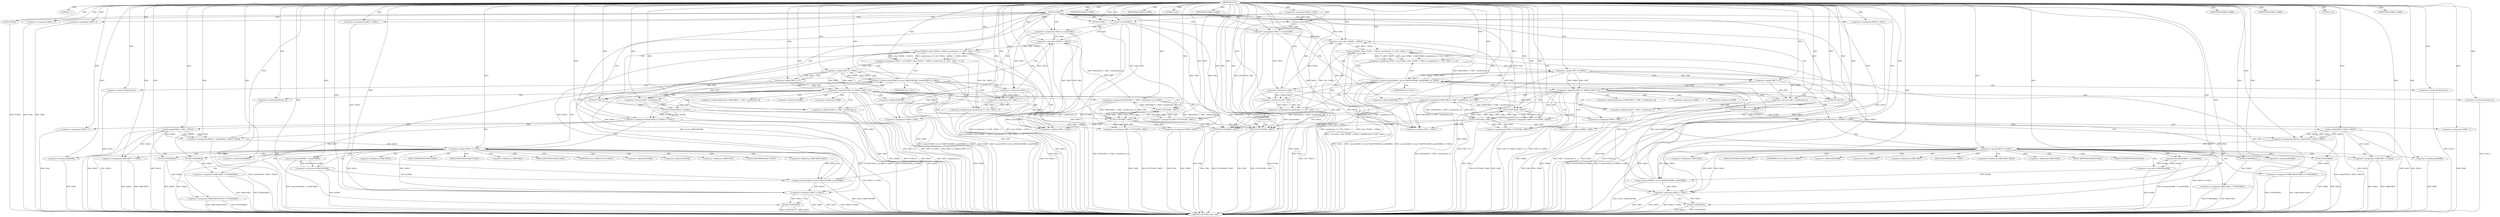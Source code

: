 digraph FUN1 {  
"1000100" [label = "(METHOD,FUN1)" ]
"1000439" [label = "(METHOD_RETURN,static void)" ]
"1000103" [label = "(LITERAL,\"\",)" ]
"1000104" [label = "(<operator>.assignment,VAR1 = VAR2)" ]
"1000108" [label = "(FUN2,FUN2())" ]
"1000113" [label = "(<operator>.assignment,VAR6 = 0)" ]
"1000120" [label = "(<operator>.assignment,VAR10 = VAR11)" ]
"1000124" [label = "(<operator>.assignment,VAR12 = wcslen(VAR1))" ]
"1000126" [label = "(wcslen,wcslen(VAR1))" ]
"1000131" [label = "(<operator>.notEquals,FUN3(FUN4(2,2), &VAR5) != VAR13)" ]
"1000132" [label = "(FUN3,FUN3(FUN4(2,2), &VAR5))" ]
"1000133" [label = "(FUN4,FUN4(2,2))" ]
"1000141" [label = "(<operator>.assignment,VAR6 = 1)" ]
"1000144" [label = "(<operator>.assignment,VAR10 = socket(VAR14, VAR15, VAR16))" ]
"1000146" [label = "(socket,socket(VAR14, VAR15, VAR16))" ]
"1000151" [label = "(<operator>.equals,VAR10 == VAR11)" ]
"1000156" [label = "(memset,memset(&VAR8, 0, sizeof(VAR8)))" ]
"1000160" [label = "(<operator>.sizeOf,sizeof(VAR8))" ]
"1000162" [label = "(<operator>.assignment,VAR8.VAR17 = VAR14)" ]
"1000167" [label = "(<operator>.assignment,VAR8.VAR18.VAR19 = FUN5(VAR20))" ]
"1000173" [label = "(FUN5,FUN5(VAR20))" ]
"1000175" [label = "(<operator>.assignment,VAR8.VAR21 = FUN6(VAR22))" ]
"1000179" [label = "(FUN6,FUN6(VAR22))" ]
"1000182" [label = "(<operator>.equals,connect(VAR10, (struct VAR23*)&VAR8, sizeof(VAR8)) == VAR24)" ]
"1000183" [label = "(connect,connect(VAR10, (struct VAR23*)&VAR8, sizeof(VAR8)))" ]
"1000185" [label = "(<operator>.cast,(struct VAR23*)&VAR8)" ]
"1000189" [label = "(<operator>.sizeOf,sizeof(VAR8))" ]
"1000194" [label = "(<operator>.assignment,VAR7 = recv(VAR10, (char *)(VAR1 + VAR12), sizeof(wchar_t) * (100 - VAR12 - 1), 0))" ]
"1000196" [label = "(recv,recv(VAR10, (char *)(VAR1 + VAR12), sizeof(wchar_t) * (100 - VAR12 - 1), 0))" ]
"1000198" [label = "(<operator>.cast,(char *)(VAR1 + VAR12))" ]
"1000200" [label = "(<operator>.addition,VAR1 + VAR12)" ]
"1000203" [label = "(<operator>.multiplication,sizeof(wchar_t) * (100 - VAR12 - 1))" ]
"1000204" [label = "(<operator>.sizeOf,sizeof(wchar_t))" ]
"1000206" [label = "(<operator>.subtraction,100 - VAR12 - 1)" ]
"1000208" [label = "(<operator>.subtraction,VAR12 - 1)" ]
"1000213" [label = "(<operator>.logicalOr,VAR7 == VAR24 || VAR7 == 0)" ]
"1000214" [label = "(<operator>.equals,VAR7 == VAR24)" ]
"1000217" [label = "(<operator>.equals,VAR7 == 0)" ]
"1000222" [label = "(<operator>.assignment,VAR1[VAR12 + VAR7 / sizeof(wchar_t)] = VAR3)" ]
"1000225" [label = "(<operator>.addition,VAR12 + VAR7 / sizeof(wchar_t))" ]
"1000227" [label = "(<operator>.division,VAR7 / sizeof(wchar_t))" ]
"1000229" [label = "(<operator>.sizeOf,sizeof(wchar_t))" ]
"1000232" [label = "(<operator>.assignment,VAR9 = FUN7(VAR1, VAR3''))" ]
"1000234" [label = "(FUN7,FUN7(VAR1, VAR3''))" ]
"1000238" [label = "(IDENTIFIER,VAR9,if (VAR9))" ]
"1000240" [label = "(<operator>.assignment,*VAR9 = VAR3)" ]
"1000244" [label = "(<operator>.assignment,VAR9 = FUN7(VAR1, VAR3''))" ]
"1000246" [label = "(FUN7,FUN7(VAR1, VAR3''))" ]
"1000250" [label = "(IDENTIFIER,VAR9,if (VAR9))" ]
"1000252" [label = "(<operator>.assignment,*VAR9 = VAR3)" ]
"1000256" [label = "(LITERAL,0,do)" ]
"1000258" [label = "(<operator>.notEquals,VAR10 != VAR11)" ]
"1000262" [label = "(FUN8,FUN8(VAR10))" ]
"1000265" [label = "(IDENTIFIER,VAR6,if (VAR6))" ]
"1000267" [label = "(FUN9,FUN9())" ]
"1000273" [label = "(<operator>.assignment,VAR6 = 0)" ]
"1000280" [label = "(<operator>.assignment,VAR10 = VAR11)" ]
"1000284" [label = "(<operator>.assignment,VAR12 = wcslen(VAR1))" ]
"1000286" [label = "(wcslen,wcslen(VAR1))" ]
"1000291" [label = "(<operator>.notEquals,FUN3(FUN4(2,2), &VAR5) != VAR13)" ]
"1000292" [label = "(FUN3,FUN3(FUN4(2,2), &VAR5))" ]
"1000293" [label = "(FUN4,FUN4(2,2))" ]
"1000301" [label = "(<operator>.assignment,VAR6 = 1)" ]
"1000304" [label = "(<operator>.assignment,VAR10 = socket(VAR14, VAR15, VAR16))" ]
"1000306" [label = "(socket,socket(VAR14, VAR15, VAR16))" ]
"1000311" [label = "(<operator>.equals,VAR10 == VAR11)" ]
"1000316" [label = "(memset,memset(&VAR8, 0, sizeof(VAR8)))" ]
"1000320" [label = "(<operator>.sizeOf,sizeof(VAR8))" ]
"1000322" [label = "(<operator>.assignment,VAR8.VAR17 = VAR14)" ]
"1000327" [label = "(<operator>.assignment,VAR8.VAR18.VAR19 = FUN5(VAR20))" ]
"1000333" [label = "(FUN5,FUN5(VAR20))" ]
"1000335" [label = "(<operator>.assignment,VAR8.VAR21 = FUN6(VAR22))" ]
"1000339" [label = "(FUN6,FUN6(VAR22))" ]
"1000342" [label = "(<operator>.equals,connect(VAR10, (struct VAR23*)&VAR8, sizeof(VAR8)) == VAR24)" ]
"1000343" [label = "(connect,connect(VAR10, (struct VAR23*)&VAR8, sizeof(VAR8)))" ]
"1000345" [label = "(<operator>.cast,(struct VAR23*)&VAR8)" ]
"1000349" [label = "(<operator>.sizeOf,sizeof(VAR8))" ]
"1000354" [label = "(<operator>.assignment,VAR7 = recv(VAR10, (char *)(VAR1 + VAR12), sizeof(wchar_t) * (100 - VAR12 - 1), 0))" ]
"1000356" [label = "(recv,recv(VAR10, (char *)(VAR1 + VAR12), sizeof(wchar_t) * (100 - VAR12 - 1), 0))" ]
"1000358" [label = "(<operator>.cast,(char *)(VAR1 + VAR12))" ]
"1000360" [label = "(<operator>.addition,VAR1 + VAR12)" ]
"1000363" [label = "(<operator>.multiplication,sizeof(wchar_t) * (100 - VAR12 - 1))" ]
"1000364" [label = "(<operator>.sizeOf,sizeof(wchar_t))" ]
"1000366" [label = "(<operator>.subtraction,100 - VAR12 - 1)" ]
"1000368" [label = "(<operator>.subtraction,VAR12 - 1)" ]
"1000373" [label = "(<operator>.logicalOr,VAR7 == VAR24 || VAR7 == 0)" ]
"1000374" [label = "(<operator>.equals,VAR7 == VAR24)" ]
"1000377" [label = "(<operator>.equals,VAR7 == 0)" ]
"1000382" [label = "(<operator>.assignment,VAR1[VAR12 + VAR7 / sizeof(wchar_t)] = VAR3)" ]
"1000385" [label = "(<operator>.addition,VAR12 + VAR7 / sizeof(wchar_t))" ]
"1000387" [label = "(<operator>.division,VAR7 / sizeof(wchar_t))" ]
"1000389" [label = "(<operator>.sizeOf,sizeof(wchar_t))" ]
"1000392" [label = "(<operator>.assignment,VAR9 = FUN7(VAR1, VAR3''))" ]
"1000394" [label = "(FUN7,FUN7(VAR1, VAR3''))" ]
"1000398" [label = "(IDENTIFIER,VAR9,if (VAR9))" ]
"1000400" [label = "(<operator>.assignment,*VAR9 = VAR3)" ]
"1000404" [label = "(<operator>.assignment,VAR9 = FUN7(VAR1, VAR3''))" ]
"1000406" [label = "(FUN7,FUN7(VAR1, VAR3''))" ]
"1000410" [label = "(IDENTIFIER,VAR9,if (VAR9))" ]
"1000412" [label = "(<operator>.assignment,*VAR9 = VAR3)" ]
"1000416" [label = "(LITERAL,0,do)" ]
"1000418" [label = "(<operator>.notEquals,VAR10 != VAR11)" ]
"1000422" [label = "(FUN8,FUN8(VAR10))" ]
"1000425" [label = "(IDENTIFIER,VAR6,if (VAR6))" ]
"1000427" [label = "(FUN9,FUN9())" ]
"1000429" [label = "(FUN2,FUN2())" ]
"1000431" [label = "(FUN10,FUN10(VAR1, VAR1))" ]
"1000436" [label = "(FUN10,FUN10(VAR1, VAR1))" ]
"1000136" [label = "(<operator>.addressOf,&VAR5)" ]
"1000157" [label = "(<operator>.addressOf,&VAR8)" ]
"1000163" [label = "(<operator>.fieldAccess,VAR8.VAR17)" ]
"1000165" [label = "(FIELD_IDENTIFIER,VAR17,VAR17)" ]
"1000168" [label = "(<operator>.fieldAccess,VAR8.VAR18.VAR19)" ]
"1000169" [label = "(<operator>.fieldAccess,VAR8.VAR18)" ]
"1000171" [label = "(FIELD_IDENTIFIER,VAR18,VAR18)" ]
"1000172" [label = "(FIELD_IDENTIFIER,VAR19,VAR19)" ]
"1000176" [label = "(<operator>.fieldAccess,VAR8.VAR21)" ]
"1000178" [label = "(FIELD_IDENTIFIER,VAR21,VAR21)" ]
"1000186" [label = "(UNKNOWN,struct VAR23*,struct VAR23*)" ]
"1000187" [label = "(<operator>.addressOf,&VAR8)" ]
"1000199" [label = "(UNKNOWN,char *,char *)" ]
"1000223" [label = "(<operator>.indirectIndexAccess,VAR1[VAR12 + VAR7 / sizeof(wchar_t)])" ]
"1000241" [label = "(<operator>.indirection,*VAR9)" ]
"1000253" [label = "(<operator>.indirection,*VAR9)" ]
"1000296" [label = "(<operator>.addressOf,&VAR5)" ]
"1000317" [label = "(<operator>.addressOf,&VAR8)" ]
"1000323" [label = "(<operator>.fieldAccess,VAR8.VAR17)" ]
"1000325" [label = "(FIELD_IDENTIFIER,VAR17,VAR17)" ]
"1000328" [label = "(<operator>.fieldAccess,VAR8.VAR18.VAR19)" ]
"1000329" [label = "(<operator>.fieldAccess,VAR8.VAR18)" ]
"1000331" [label = "(FIELD_IDENTIFIER,VAR18,VAR18)" ]
"1000332" [label = "(FIELD_IDENTIFIER,VAR19,VAR19)" ]
"1000336" [label = "(<operator>.fieldAccess,VAR8.VAR21)" ]
"1000338" [label = "(FIELD_IDENTIFIER,VAR21,VAR21)" ]
"1000346" [label = "(UNKNOWN,struct VAR23*,struct VAR23*)" ]
"1000347" [label = "(<operator>.addressOf,&VAR8)" ]
"1000359" [label = "(UNKNOWN,char *,char *)" ]
"1000383" [label = "(<operator>.indirectIndexAccess,VAR1[VAR12 + VAR7 / sizeof(wchar_t)])" ]
"1000401" [label = "(<operator>.indirection,*VAR9)" ]
"1000413" [label = "(<operator>.indirection,*VAR9)" ]
  "1000262" -> "1000439"  [ label = "DDG: FUN8(VAR10)"] 
  "1000182" -> "1000439"  [ label = "DDG: connect(VAR10, (struct VAR23*)&VAR8, sizeof(VAR8)) == VAR24"] 
  "1000258" -> "1000439"  [ label = "DDG: VAR10"] 
  "1000322" -> "1000439"  [ label = "DDG: VAR14"] 
  "1000246" -> "1000439"  [ label = "DDG: VAR3"] 
  "1000368" -> "1000439"  [ label = "DDG: VAR12"] 
  "1000364" -> "1000439"  [ label = "DDG: wchar_t"] 
  "1000354" -> "1000439"  [ label = "DDG: recv(VAR10, (char *)(VAR1 + VAR12), sizeof(wchar_t) * (100 - VAR12 - 1), 0)"] 
  "1000284" -> "1000439"  [ label = "DDG: wcslen(VAR1)"] 
  "1000124" -> "1000439"  [ label = "DDG: wcslen(VAR1)"] 
  "1000291" -> "1000439"  [ label = "DDG: FUN3(FUN4(2,2), &VAR5) != VAR13"] 
  "1000333" -> "1000439"  [ label = "DDG: VAR20"] 
  "1000167" -> "1000439"  [ label = "DDG: VAR8.VAR18.VAR19"] 
  "1000258" -> "1000439"  [ label = "DDG: VAR11"] 
  "1000306" -> "1000439"  [ label = "DDG: VAR16"] 
  "1000335" -> "1000439"  [ label = "DDG: FUN6(VAR22)"] 
  "1000291" -> "1000439"  [ label = "DDG: VAR13"] 
  "1000374" -> "1000439"  [ label = "DDG: VAR24"] 
  "1000185" -> "1000439"  [ label = "DDG: &VAR8"] 
  "1000141" -> "1000439"  [ label = "DDG: VAR6"] 
  "1000373" -> "1000439"  [ label = "DDG: VAR7 == 0"] 
  "1000327" -> "1000439"  [ label = "DDG: FUN5(VAR20)"] 
  "1000374" -> "1000439"  [ label = "DDG: VAR7"] 
  "1000225" -> "1000439"  [ label = "DDG: VAR7 / sizeof(wchar_t)"] 
  "1000335" -> "1000439"  [ label = "DDG: VAR8.VAR21"] 
  "1000124" -> "1000439"  [ label = "DDG: VAR12"] 
  "1000291" -> "1000439"  [ label = "DDG: FUN3(FUN4(2,2), &VAR5)"] 
  "1000436" -> "1000439"  [ label = "DDG: FUN10(VAR1, VAR1)"] 
  "1000382" -> "1000439"  [ label = "DDG: VAR1[VAR12 + VAR7 / sizeof(wchar_t)]"] 
  "1000222" -> "1000439"  [ label = "DDG: VAR1[VAR12 + VAR7 / sizeof(wchar_t)]"] 
  "1000284" -> "1000439"  [ label = "DDG: VAR12"] 
  "1000208" -> "1000439"  [ label = "DDG: VAR12"] 
  "1000404" -> "1000439"  [ label = "DDG: VAR9"] 
  "1000436" -> "1000439"  [ label = "DDG: VAR1"] 
  "1000427" -> "1000439"  [ label = "DDG: FUN9()"] 
  "1000342" -> "1000439"  [ label = "DDG: VAR24"] 
  "1000183" -> "1000439"  [ label = "DDG: (struct VAR23*)&VAR8"] 
  "1000151" -> "1000439"  [ label = "DDG: VAR10 == VAR11"] 
  "1000189" -> "1000439"  [ label = "DDG: VAR8"] 
  "1000252" -> "1000439"  [ label = "DDG: *VAR9"] 
  "1000342" -> "1000439"  [ label = "DDG: connect(VAR10, (struct VAR23*)&VAR8, sizeof(VAR8))"] 
  "1000292" -> "1000439"  [ label = "DDG: FUN4(2,2)"] 
  "1000198" -> "1000439"  [ label = "DDG: VAR1 + VAR12"] 
  "1000214" -> "1000439"  [ label = "DDG: VAR24"] 
  "1000292" -> "1000439"  [ label = "DDG: &VAR5"] 
  "1000175" -> "1000439"  [ label = "DDG: FUN6(VAR22)"] 
  "1000252" -> "1000439"  [ label = "DDG: VAR3"] 
  "1000316" -> "1000439"  [ label = "DDG: memset(&VAR8, 0, sizeof(VAR8))"] 
  "1000225" -> "1000439"  [ label = "DDG: VAR12"] 
  "1000400" -> "1000439"  [ label = "DDG: *VAR9"] 
  "1000213" -> "1000439"  [ label = "DDG: VAR7 == 0"] 
  "1000311" -> "1000439"  [ label = "DDG: VAR10 == VAR11"] 
  "1000113" -> "1000439"  [ label = "DDG: VAR6"] 
  "1000227" -> "1000439"  [ label = "DDG: VAR7"] 
  "1000213" -> "1000439"  [ label = "DDG: VAR7 == VAR24"] 
  "1000203" -> "1000439"  [ label = "DDG: 100 - VAR12 - 1"] 
  "1000306" -> "1000439"  [ label = "DDG: VAR14"] 
  "1000131" -> "1000439"  [ label = "DDG: FUN3(FUN4(2,2), &VAR5)"] 
  "1000162" -> "1000439"  [ label = "DDG: VAR14"] 
  "1000406" -> "1000439"  [ label = "DDG: VAR3"] 
  "1000366" -> "1000439"  [ label = "DDG: VAR12 - 1"] 
  "1000418" -> "1000439"  [ label = "DDG: VAR11"] 
  "1000267" -> "1000439"  [ label = "DDG: FUN9()"] 
  "1000387" -> "1000439"  [ label = "DDG: VAR7"] 
  "1000327" -> "1000439"  [ label = "DDG: VAR8.VAR18.VAR19"] 
  "1000422" -> "1000439"  [ label = "DDG: VAR10"] 
  "1000182" -> "1000439"  [ label = "DDG: VAR24"] 
  "1000273" -> "1000439"  [ label = "DDG: VAR6"] 
  "1000345" -> "1000439"  [ label = "DDG: &VAR8"] 
  "1000262" -> "1000439"  [ label = "DDG: VAR10"] 
  "1000422" -> "1000439"  [ label = "DDG: FUN8(VAR10)"] 
  "1000179" -> "1000439"  [ label = "DDG: VAR22"] 
  "1000217" -> "1000439"  [ label = "DDG: VAR7"] 
  "1000196" -> "1000439"  [ label = "DDG: sizeof(wchar_t) * (100 - VAR12 - 1)"] 
  "1000206" -> "1000439"  [ label = "DDG: VAR12 - 1"] 
  "1000373" -> "1000439"  [ label = "DDG: VAR7 == VAR24 || VAR7 == 0"] 
  "1000146" -> "1000439"  [ label = "DDG: VAR16"] 
  "1000146" -> "1000439"  [ label = "DDG: VAR15"] 
  "1000175" -> "1000439"  [ label = "DDG: VAR8.VAR21"] 
  "1000258" -> "1000439"  [ label = "DDG: VAR10 != VAR11"] 
  "1000304" -> "1000439"  [ label = "DDG: socket(VAR14, VAR15, VAR16)"] 
  "1000356" -> "1000439"  [ label = "DDG: (char *)(VAR1 + VAR12)"] 
  "1000431" -> "1000439"  [ label = "DDG: VAR1"] 
  "1000385" -> "1000439"  [ label = "DDG: VAR7 / sizeof(wchar_t)"] 
  "1000412" -> "1000439"  [ label = "DDG: *VAR9"] 
  "1000431" -> "1000439"  [ label = "DDG: FUN10(VAR1, VAR1)"] 
  "1000301" -> "1000439"  [ label = "DDG: VAR6"] 
  "1000342" -> "1000439"  [ label = "DDG: connect(VAR10, (struct VAR23*)&VAR8, sizeof(VAR8)) == VAR24"] 
  "1000363" -> "1000439"  [ label = "DDG: 100 - VAR12 - 1"] 
  "1000418" -> "1000439"  [ label = "DDG: VAR10 != VAR11"] 
  "1000132" -> "1000439"  [ label = "DDG: FUN4(2,2)"] 
  "1000349" -> "1000439"  [ label = "DDG: VAR8"] 
  "1000358" -> "1000439"  [ label = "DDG: VAR1 + VAR12"] 
  "1000377" -> "1000439"  [ label = "DDG: VAR7"] 
  "1000412" -> "1000439"  [ label = "DDG: VAR3"] 
  "1000389" -> "1000439"  [ label = "DDG: wchar_t"] 
  "1000339" -> "1000439"  [ label = "DDG: VAR22"] 
  "1000213" -> "1000439"  [ label = "DDG: VAR7 == VAR24 || VAR7 == 0"] 
  "1000167" -> "1000439"  [ label = "DDG: FUN5(VAR20)"] 
  "1000229" -> "1000439"  [ label = "DDG: wchar_t"] 
  "1000132" -> "1000439"  [ label = "DDG: &VAR5"] 
  "1000404" -> "1000439"  [ label = "DDG: FUN7(VAR1, VAR3'')"] 
  "1000214" -> "1000439"  [ label = "DDG: VAR7"] 
  "1000322" -> "1000439"  [ label = "DDG: VAR8.VAR17"] 
  "1000156" -> "1000439"  [ label = "DDG: memset(&VAR8, 0, sizeof(VAR8))"] 
  "1000385" -> "1000439"  [ label = "DDG: VAR12"] 
  "1000131" -> "1000439"  [ label = "DDG: VAR13"] 
  "1000204" -> "1000439"  [ label = "DDG: wchar_t"] 
  "1000418" -> "1000439"  [ label = "DDG: VAR10"] 
  "1000244" -> "1000439"  [ label = "DDG: VAR9"] 
  "1000373" -> "1000439"  [ label = "DDG: VAR7 == VAR24"] 
  "1000162" -> "1000439"  [ label = "DDG: VAR8.VAR17"] 
  "1000306" -> "1000439"  [ label = "DDG: VAR15"] 
  "1000343" -> "1000439"  [ label = "DDG: (struct VAR23*)&VAR8"] 
  "1000194" -> "1000439"  [ label = "DDG: recv(VAR10, (char *)(VAR1 + VAR12), sizeof(wchar_t) * (100 - VAR12 - 1), 0)"] 
  "1000244" -> "1000439"  [ label = "DDG: FUN7(VAR1, VAR3'')"] 
  "1000144" -> "1000439"  [ label = "DDG: socket(VAR14, VAR15, VAR16)"] 
  "1000240" -> "1000439"  [ label = "DDG: *VAR9"] 
  "1000146" -> "1000439"  [ label = "DDG: VAR14"] 
  "1000429" -> "1000439"  [ label = "DDG: FUN2()"] 
  "1000182" -> "1000439"  [ label = "DDG: connect(VAR10, (struct VAR23*)&VAR8, sizeof(VAR8))"] 
  "1000173" -> "1000439"  [ label = "DDG: VAR20"] 
  "1000104" -> "1000439"  [ label = "DDG: VAR2"] 
  "1000356" -> "1000439"  [ label = "DDG: sizeof(wchar_t) * (100 - VAR12 - 1)"] 
  "1000131" -> "1000439"  [ label = "DDG: FUN3(FUN4(2,2), &VAR5) != VAR13"] 
  "1000196" -> "1000439"  [ label = "DDG: (char *)(VAR1 + VAR12)"] 
  "1000100" -> "1000103"  [ label = "DDG: "] 
  "1000100" -> "1000104"  [ label = "DDG: "] 
  "1000100" -> "1000108"  [ label = "DDG: "] 
  "1000100" -> "1000113"  [ label = "DDG: "] 
  "1000100" -> "1000120"  [ label = "DDG: "] 
  "1000126" -> "1000124"  [ label = "DDG: VAR1"] 
  "1000100" -> "1000124"  [ label = "DDG: "] 
  "1000104" -> "1000126"  [ label = "DDG: VAR1"] 
  "1000100" -> "1000126"  [ label = "DDG: "] 
  "1000132" -> "1000131"  [ label = "DDG: FUN4(2,2)"] 
  "1000132" -> "1000131"  [ label = "DDG: &VAR5"] 
  "1000133" -> "1000132"  [ label = "DDG: 2"] 
  "1000100" -> "1000133"  [ label = "DDG: "] 
  "1000100" -> "1000131"  [ label = "DDG: "] 
  "1000100" -> "1000141"  [ label = "DDG: "] 
  "1000146" -> "1000144"  [ label = "DDG: VAR14"] 
  "1000146" -> "1000144"  [ label = "DDG: VAR15"] 
  "1000146" -> "1000144"  [ label = "DDG: VAR16"] 
  "1000100" -> "1000144"  [ label = "DDG: "] 
  "1000100" -> "1000146"  [ label = "DDG: "] 
  "1000144" -> "1000151"  [ label = "DDG: VAR10"] 
  "1000100" -> "1000151"  [ label = "DDG: "] 
  "1000185" -> "1000156"  [ label = "DDG: &VAR8"] 
  "1000100" -> "1000156"  [ label = "DDG: "] 
  "1000100" -> "1000160"  [ label = "DDG: "] 
  "1000146" -> "1000162"  [ label = "DDG: VAR14"] 
  "1000100" -> "1000162"  [ label = "DDG: "] 
  "1000173" -> "1000167"  [ label = "DDG: VAR20"] 
  "1000100" -> "1000173"  [ label = "DDG: "] 
  "1000179" -> "1000175"  [ label = "DDG: VAR22"] 
  "1000100" -> "1000179"  [ label = "DDG: "] 
  "1000183" -> "1000182"  [ label = "DDG: VAR10"] 
  "1000183" -> "1000182"  [ label = "DDG: (struct VAR23*)&VAR8"] 
  "1000151" -> "1000183"  [ label = "DDG: VAR10"] 
  "1000100" -> "1000183"  [ label = "DDG: "] 
  "1000185" -> "1000183"  [ label = "DDG: &VAR8"] 
  "1000156" -> "1000185"  [ label = "DDG: &VAR8"] 
  "1000100" -> "1000189"  [ label = "DDG: "] 
  "1000214" -> "1000182"  [ label = "DDG: VAR24"] 
  "1000100" -> "1000182"  [ label = "DDG: "] 
  "1000196" -> "1000194"  [ label = "DDG: VAR10"] 
  "1000196" -> "1000194"  [ label = "DDG: (char *)(VAR1 + VAR12)"] 
  "1000196" -> "1000194"  [ label = "DDG: sizeof(wchar_t) * (100 - VAR12 - 1)"] 
  "1000196" -> "1000194"  [ label = "DDG: 0"] 
  "1000100" -> "1000194"  [ label = "DDG: "] 
  "1000183" -> "1000196"  [ label = "DDG: VAR10"] 
  "1000100" -> "1000196"  [ label = "DDG: "] 
  "1000198" -> "1000196"  [ label = "DDG: VAR1 + VAR12"] 
  "1000222" -> "1000198"  [ label = "DDG: VAR1[VAR12 + VAR7 / sizeof(wchar_t)]"] 
  "1000126" -> "1000198"  [ label = "DDG: VAR1"] 
  "1000246" -> "1000198"  [ label = "DDG: VAR1"] 
  "1000100" -> "1000198"  [ label = "DDG: "] 
  "1000124" -> "1000198"  [ label = "DDG: VAR12"] 
  "1000208" -> "1000198"  [ label = "DDG: VAR12"] 
  "1000222" -> "1000200"  [ label = "DDG: VAR1[VAR12 + VAR7 / sizeof(wchar_t)]"] 
  "1000126" -> "1000200"  [ label = "DDG: VAR1"] 
  "1000246" -> "1000200"  [ label = "DDG: VAR1"] 
  "1000100" -> "1000200"  [ label = "DDG: "] 
  "1000124" -> "1000200"  [ label = "DDG: VAR12"] 
  "1000208" -> "1000200"  [ label = "DDG: VAR12"] 
  "1000203" -> "1000196"  [ label = "DDG: 100 - VAR12 - 1"] 
  "1000100" -> "1000203"  [ label = "DDG: "] 
  "1000100" -> "1000204"  [ label = "DDG: "] 
  "1000206" -> "1000203"  [ label = "DDG: 100"] 
  "1000206" -> "1000203"  [ label = "DDG: VAR12 - 1"] 
  "1000100" -> "1000206"  [ label = "DDG: "] 
  "1000208" -> "1000206"  [ label = "DDG: VAR12"] 
  "1000208" -> "1000206"  [ label = "DDG: 1"] 
  "1000100" -> "1000208"  [ label = "DDG: "] 
  "1000124" -> "1000208"  [ label = "DDG: VAR12"] 
  "1000214" -> "1000213"  [ label = "DDG: VAR7"] 
  "1000214" -> "1000213"  [ label = "DDG: VAR24"] 
  "1000194" -> "1000214"  [ label = "DDG: VAR7"] 
  "1000100" -> "1000214"  [ label = "DDG: "] 
  "1000182" -> "1000214"  [ label = "DDG: VAR24"] 
  "1000217" -> "1000213"  [ label = "DDG: VAR7"] 
  "1000217" -> "1000213"  [ label = "DDG: 0"] 
  "1000214" -> "1000217"  [ label = "DDG: VAR7"] 
  "1000100" -> "1000217"  [ label = "DDG: "] 
  "1000246" -> "1000222"  [ label = "DDG: VAR3"] 
  "1000100" -> "1000222"  [ label = "DDG: "] 
  "1000208" -> "1000225"  [ label = "DDG: VAR12"] 
  "1000100" -> "1000225"  [ label = "DDG: "] 
  "1000227" -> "1000225"  [ label = "DDG: VAR7"] 
  "1000217" -> "1000227"  [ label = "DDG: VAR7"] 
  "1000214" -> "1000227"  [ label = "DDG: VAR7"] 
  "1000100" -> "1000227"  [ label = "DDG: "] 
  "1000100" -> "1000229"  [ label = "DDG: "] 
  "1000234" -> "1000232"  [ label = "DDG: VAR1"] 
  "1000234" -> "1000232"  [ label = "DDG: VAR3"] 
  "1000100" -> "1000232"  [ label = "DDG: "] 
  "1000222" -> "1000234"  [ label = "DDG: VAR1[VAR12 + VAR7 / sizeof(wchar_t)]"] 
  "1000100" -> "1000234"  [ label = "DDG: "] 
  "1000126" -> "1000234"  [ label = "DDG: VAR1"] 
  "1000246" -> "1000234"  [ label = "DDG: VAR1"] 
  "1000246" -> "1000234"  [ label = "DDG: VAR3"] 
  "1000100" -> "1000238"  [ label = "DDG: "] 
  "1000234" -> "1000240"  [ label = "DDG: VAR3"] 
  "1000100" -> "1000240"  [ label = "DDG: "] 
  "1000246" -> "1000244"  [ label = "DDG: VAR1"] 
  "1000246" -> "1000244"  [ label = "DDG: VAR3"] 
  "1000100" -> "1000244"  [ label = "DDG: "] 
  "1000222" -> "1000246"  [ label = "DDG: VAR1[VAR12 + VAR7 / sizeof(wchar_t)]"] 
  "1000234" -> "1000246"  [ label = "DDG: VAR1"] 
  "1000100" -> "1000246"  [ label = "DDG: "] 
  "1000234" -> "1000246"  [ label = "DDG: VAR3"] 
  "1000100" -> "1000250"  [ label = "DDG: "] 
  "1000246" -> "1000252"  [ label = "DDG: VAR3"] 
  "1000100" -> "1000252"  [ label = "DDG: "] 
  "1000100" -> "1000256"  [ label = "DDG: "] 
  "1000120" -> "1000258"  [ label = "DDG: VAR10"] 
  "1000196" -> "1000258"  [ label = "DDG: VAR10"] 
  "1000183" -> "1000258"  [ label = "DDG: VAR10"] 
  "1000151" -> "1000258"  [ label = "DDG: VAR10"] 
  "1000100" -> "1000258"  [ label = "DDG: "] 
  "1000151" -> "1000258"  [ label = "DDG: VAR11"] 
  "1000258" -> "1000262"  [ label = "DDG: VAR10"] 
  "1000100" -> "1000262"  [ label = "DDG: "] 
  "1000100" -> "1000265"  [ label = "DDG: "] 
  "1000100" -> "1000267"  [ label = "DDG: "] 
  "1000100" -> "1000273"  [ label = "DDG: "] 
  "1000100" -> "1000280"  [ label = "DDG: "] 
  "1000286" -> "1000284"  [ label = "DDG: VAR1"] 
  "1000100" -> "1000284"  [ label = "DDG: "] 
  "1000104" -> "1000286"  [ label = "DDG: VAR1"] 
  "1000100" -> "1000286"  [ label = "DDG: "] 
  "1000292" -> "1000291"  [ label = "DDG: FUN4(2,2)"] 
  "1000292" -> "1000291"  [ label = "DDG: &VAR5"] 
  "1000293" -> "1000292"  [ label = "DDG: 2"] 
  "1000100" -> "1000293"  [ label = "DDG: "] 
  "1000100" -> "1000291"  [ label = "DDG: "] 
  "1000100" -> "1000301"  [ label = "DDG: "] 
  "1000306" -> "1000304"  [ label = "DDG: VAR14"] 
  "1000306" -> "1000304"  [ label = "DDG: VAR15"] 
  "1000306" -> "1000304"  [ label = "DDG: VAR16"] 
  "1000100" -> "1000304"  [ label = "DDG: "] 
  "1000100" -> "1000306"  [ label = "DDG: "] 
  "1000304" -> "1000311"  [ label = "DDG: VAR10"] 
  "1000100" -> "1000311"  [ label = "DDG: "] 
  "1000345" -> "1000316"  [ label = "DDG: &VAR8"] 
  "1000100" -> "1000316"  [ label = "DDG: "] 
  "1000100" -> "1000320"  [ label = "DDG: "] 
  "1000306" -> "1000322"  [ label = "DDG: VAR14"] 
  "1000100" -> "1000322"  [ label = "DDG: "] 
  "1000333" -> "1000327"  [ label = "DDG: VAR20"] 
  "1000100" -> "1000333"  [ label = "DDG: "] 
  "1000339" -> "1000335"  [ label = "DDG: VAR22"] 
  "1000100" -> "1000339"  [ label = "DDG: "] 
  "1000343" -> "1000342"  [ label = "DDG: VAR10"] 
  "1000343" -> "1000342"  [ label = "DDG: (struct VAR23*)&VAR8"] 
  "1000311" -> "1000343"  [ label = "DDG: VAR10"] 
  "1000100" -> "1000343"  [ label = "DDG: "] 
  "1000345" -> "1000343"  [ label = "DDG: &VAR8"] 
  "1000316" -> "1000345"  [ label = "DDG: &VAR8"] 
  "1000100" -> "1000349"  [ label = "DDG: "] 
  "1000374" -> "1000342"  [ label = "DDG: VAR24"] 
  "1000100" -> "1000342"  [ label = "DDG: "] 
  "1000356" -> "1000354"  [ label = "DDG: VAR10"] 
  "1000356" -> "1000354"  [ label = "DDG: (char *)(VAR1 + VAR12)"] 
  "1000356" -> "1000354"  [ label = "DDG: sizeof(wchar_t) * (100 - VAR12 - 1)"] 
  "1000356" -> "1000354"  [ label = "DDG: 0"] 
  "1000100" -> "1000354"  [ label = "DDG: "] 
  "1000343" -> "1000356"  [ label = "DDG: VAR10"] 
  "1000100" -> "1000356"  [ label = "DDG: "] 
  "1000358" -> "1000356"  [ label = "DDG: VAR1 + VAR12"] 
  "1000382" -> "1000358"  [ label = "DDG: VAR1[VAR12 + VAR7 / sizeof(wchar_t)]"] 
  "1000286" -> "1000358"  [ label = "DDG: VAR1"] 
  "1000406" -> "1000358"  [ label = "DDG: VAR1"] 
  "1000100" -> "1000358"  [ label = "DDG: "] 
  "1000284" -> "1000358"  [ label = "DDG: VAR12"] 
  "1000368" -> "1000358"  [ label = "DDG: VAR12"] 
  "1000382" -> "1000360"  [ label = "DDG: VAR1[VAR12 + VAR7 / sizeof(wchar_t)]"] 
  "1000286" -> "1000360"  [ label = "DDG: VAR1"] 
  "1000406" -> "1000360"  [ label = "DDG: VAR1"] 
  "1000100" -> "1000360"  [ label = "DDG: "] 
  "1000284" -> "1000360"  [ label = "DDG: VAR12"] 
  "1000368" -> "1000360"  [ label = "DDG: VAR12"] 
  "1000363" -> "1000356"  [ label = "DDG: 100 - VAR12 - 1"] 
  "1000100" -> "1000363"  [ label = "DDG: "] 
  "1000100" -> "1000364"  [ label = "DDG: "] 
  "1000366" -> "1000363"  [ label = "DDG: 100"] 
  "1000366" -> "1000363"  [ label = "DDG: VAR12 - 1"] 
  "1000100" -> "1000366"  [ label = "DDG: "] 
  "1000368" -> "1000366"  [ label = "DDG: VAR12"] 
  "1000368" -> "1000366"  [ label = "DDG: 1"] 
  "1000100" -> "1000368"  [ label = "DDG: "] 
  "1000284" -> "1000368"  [ label = "DDG: VAR12"] 
  "1000374" -> "1000373"  [ label = "DDG: VAR7"] 
  "1000374" -> "1000373"  [ label = "DDG: VAR24"] 
  "1000354" -> "1000374"  [ label = "DDG: VAR7"] 
  "1000100" -> "1000374"  [ label = "DDG: "] 
  "1000342" -> "1000374"  [ label = "DDG: VAR24"] 
  "1000377" -> "1000373"  [ label = "DDG: VAR7"] 
  "1000377" -> "1000373"  [ label = "DDG: 0"] 
  "1000374" -> "1000377"  [ label = "DDG: VAR7"] 
  "1000100" -> "1000377"  [ label = "DDG: "] 
  "1000406" -> "1000382"  [ label = "DDG: VAR3"] 
  "1000100" -> "1000382"  [ label = "DDG: "] 
  "1000368" -> "1000385"  [ label = "DDG: VAR12"] 
  "1000100" -> "1000385"  [ label = "DDG: "] 
  "1000387" -> "1000385"  [ label = "DDG: VAR7"] 
  "1000374" -> "1000387"  [ label = "DDG: VAR7"] 
  "1000377" -> "1000387"  [ label = "DDG: VAR7"] 
  "1000100" -> "1000387"  [ label = "DDG: "] 
  "1000100" -> "1000389"  [ label = "DDG: "] 
  "1000394" -> "1000392"  [ label = "DDG: VAR1"] 
  "1000394" -> "1000392"  [ label = "DDG: VAR3"] 
  "1000100" -> "1000392"  [ label = "DDG: "] 
  "1000382" -> "1000394"  [ label = "DDG: VAR1[VAR12 + VAR7 / sizeof(wchar_t)]"] 
  "1000100" -> "1000394"  [ label = "DDG: "] 
  "1000286" -> "1000394"  [ label = "DDG: VAR1"] 
  "1000406" -> "1000394"  [ label = "DDG: VAR1"] 
  "1000406" -> "1000394"  [ label = "DDG: VAR3"] 
  "1000100" -> "1000398"  [ label = "DDG: "] 
  "1000394" -> "1000400"  [ label = "DDG: VAR3"] 
  "1000100" -> "1000400"  [ label = "DDG: "] 
  "1000406" -> "1000404"  [ label = "DDG: VAR1"] 
  "1000406" -> "1000404"  [ label = "DDG: VAR3"] 
  "1000100" -> "1000404"  [ label = "DDG: "] 
  "1000382" -> "1000406"  [ label = "DDG: VAR1[VAR12 + VAR7 / sizeof(wchar_t)]"] 
  "1000394" -> "1000406"  [ label = "DDG: VAR1"] 
  "1000100" -> "1000406"  [ label = "DDG: "] 
  "1000394" -> "1000406"  [ label = "DDG: VAR3"] 
  "1000100" -> "1000410"  [ label = "DDG: "] 
  "1000406" -> "1000412"  [ label = "DDG: VAR3"] 
  "1000100" -> "1000412"  [ label = "DDG: "] 
  "1000100" -> "1000416"  [ label = "DDG: "] 
  "1000311" -> "1000418"  [ label = "DDG: VAR10"] 
  "1000343" -> "1000418"  [ label = "DDG: VAR10"] 
  "1000356" -> "1000418"  [ label = "DDG: VAR10"] 
  "1000280" -> "1000418"  [ label = "DDG: VAR10"] 
  "1000100" -> "1000418"  [ label = "DDG: "] 
  "1000311" -> "1000418"  [ label = "DDG: VAR11"] 
  "1000418" -> "1000422"  [ label = "DDG: VAR10"] 
  "1000100" -> "1000422"  [ label = "DDG: "] 
  "1000100" -> "1000425"  [ label = "DDG: "] 
  "1000100" -> "1000427"  [ label = "DDG: "] 
  "1000100" -> "1000429"  [ label = "DDG: "] 
  "1000286" -> "1000431"  [ label = "DDG: VAR1"] 
  "1000406" -> "1000431"  [ label = "DDG: VAR1"] 
  "1000126" -> "1000431"  [ label = "DDG: VAR1"] 
  "1000246" -> "1000431"  [ label = "DDG: VAR1"] 
  "1000382" -> "1000431"  [ label = "DDG: VAR1[VAR12 + VAR7 / sizeof(wchar_t)]"] 
  "1000222" -> "1000431"  [ label = "DDG: VAR1[VAR12 + VAR7 / sizeof(wchar_t)]"] 
  "1000100" -> "1000431"  [ label = "DDG: "] 
  "1000286" -> "1000436"  [ label = "DDG: VAR1"] 
  "1000406" -> "1000436"  [ label = "DDG: VAR1"] 
  "1000126" -> "1000436"  [ label = "DDG: VAR1"] 
  "1000246" -> "1000436"  [ label = "DDG: VAR1"] 
  "1000382" -> "1000436"  [ label = "DDG: VAR1[VAR12 + VAR7 / sizeof(wchar_t)]"] 
  "1000222" -> "1000436"  [ label = "DDG: VAR1[VAR12 + VAR7 / sizeof(wchar_t)]"] 
  "1000100" -> "1000436"  [ label = "DDG: "] 
  "1000108" -> "1000258"  [ label = "CDG: "] 
  "1000108" -> "1000133"  [ label = "CDG: "] 
  "1000108" -> "1000120"  [ label = "CDG: "] 
  "1000108" -> "1000126"  [ label = "CDG: "] 
  "1000108" -> "1000292"  [ label = "CDG: "] 
  "1000108" -> "1000286"  [ label = "CDG: "] 
  "1000108" -> "1000418"  [ label = "CDG: "] 
  "1000108" -> "1000136"  [ label = "CDG: "] 
  "1000108" -> "1000131"  [ label = "CDG: "] 
  "1000108" -> "1000280"  [ label = "CDG: "] 
  "1000108" -> "1000124"  [ label = "CDG: "] 
  "1000108" -> "1000293"  [ label = "CDG: "] 
  "1000108" -> "1000291"  [ label = "CDG: "] 
  "1000108" -> "1000284"  [ label = "CDG: "] 
  "1000108" -> "1000132"  [ label = "CDG: "] 
  "1000108" -> "1000273"  [ label = "CDG: "] 
  "1000108" -> "1000296"  [ label = "CDG: "] 
  "1000108" -> "1000113"  [ label = "CDG: "] 
  "1000108" -> "1000267"  [ label = "CDG: "] 
  "1000108" -> "1000427"  [ label = "CDG: "] 
  "1000131" -> "1000144"  [ label = "CDG: "] 
  "1000131" -> "1000146"  [ label = "CDG: "] 
  "1000131" -> "1000141"  [ label = "CDG: "] 
  "1000131" -> "1000151"  [ label = "CDG: "] 
  "1000151" -> "1000156"  [ label = "CDG: "] 
  "1000151" -> "1000182"  [ label = "CDG: "] 
  "1000151" -> "1000165"  [ label = "CDG: "] 
  "1000151" -> "1000167"  [ label = "CDG: "] 
  "1000151" -> "1000160"  [ label = "CDG: "] 
  "1000151" -> "1000176"  [ label = "CDG: "] 
  "1000151" -> "1000189"  [ label = "CDG: "] 
  "1000151" -> "1000169"  [ label = "CDG: "] 
  "1000151" -> "1000168"  [ label = "CDG: "] 
  "1000151" -> "1000173"  [ label = "CDG: "] 
  "1000151" -> "1000162"  [ label = "CDG: "] 
  "1000151" -> "1000183"  [ label = "CDG: "] 
  "1000151" -> "1000157"  [ label = "CDG: "] 
  "1000151" -> "1000175"  [ label = "CDG: "] 
  "1000151" -> "1000179"  [ label = "CDG: "] 
  "1000151" -> "1000187"  [ label = "CDG: "] 
  "1000151" -> "1000185"  [ label = "CDG: "] 
  "1000151" -> "1000186"  [ label = "CDG: "] 
  "1000151" -> "1000172"  [ label = "CDG: "] 
  "1000151" -> "1000163"  [ label = "CDG: "] 
  "1000151" -> "1000178"  [ label = "CDG: "] 
  "1000151" -> "1000171"  [ label = "CDG: "] 
  "1000182" -> "1000208"  [ label = "CDG: "] 
  "1000182" -> "1000199"  [ label = "CDG: "] 
  "1000182" -> "1000206"  [ label = "CDG: "] 
  "1000182" -> "1000214"  [ label = "CDG: "] 
  "1000182" -> "1000194"  [ label = "CDG: "] 
  "1000182" -> "1000203"  [ label = "CDG: "] 
  "1000182" -> "1000200"  [ label = "CDG: "] 
  "1000182" -> "1000204"  [ label = "CDG: "] 
  "1000182" -> "1000198"  [ label = "CDG: "] 
  "1000182" -> "1000213"  [ label = "CDG: "] 
  "1000182" -> "1000196"  [ label = "CDG: "] 
  "1000213" -> "1000244"  [ label = "CDG: "] 
  "1000213" -> "1000222"  [ label = "CDG: "] 
  "1000213" -> "1000234"  [ label = "CDG: "] 
  "1000213" -> "1000225"  [ label = "CDG: "] 
  "1000213" -> "1000227"  [ label = "CDG: "] 
  "1000213" -> "1000232"  [ label = "CDG: "] 
  "1000213" -> "1000246"  [ label = "CDG: "] 
  "1000213" -> "1000229"  [ label = "CDG: "] 
  "1000213" -> "1000223"  [ label = "CDG: "] 
  "1000213" -> "1000133"  [ label = "CDG: "] 
  "1000213" -> "1000136"  [ label = "CDG: "] 
  "1000213" -> "1000131"  [ label = "CDG: "] 
  "1000213" -> "1000132"  [ label = "CDG: "] 
  "1000213" -> "1000240"  [ label = "CDG: "] 
  "1000213" -> "1000241"  [ label = "CDG: "] 
  "1000213" -> "1000253"  [ label = "CDG: "] 
  "1000213" -> "1000252"  [ label = "CDG: "] 
  "1000214" -> "1000217"  [ label = "CDG: "] 
  "1000258" -> "1000262"  [ label = "CDG: "] 
  "1000291" -> "1000304"  [ label = "CDG: "] 
  "1000291" -> "1000311"  [ label = "CDG: "] 
  "1000291" -> "1000306"  [ label = "CDG: "] 
  "1000291" -> "1000301"  [ label = "CDG: "] 
  "1000311" -> "1000332"  [ label = "CDG: "] 
  "1000311" -> "1000349"  [ label = "CDG: "] 
  "1000311" -> "1000316"  [ label = "CDG: "] 
  "1000311" -> "1000336"  [ label = "CDG: "] 
  "1000311" -> "1000335"  [ label = "CDG: "] 
  "1000311" -> "1000346"  [ label = "CDG: "] 
  "1000311" -> "1000331"  [ label = "CDG: "] 
  "1000311" -> "1000325"  [ label = "CDG: "] 
  "1000311" -> "1000317"  [ label = "CDG: "] 
  "1000311" -> "1000345"  [ label = "CDG: "] 
  "1000311" -> "1000338"  [ label = "CDG: "] 
  "1000311" -> "1000329"  [ label = "CDG: "] 
  "1000311" -> "1000320"  [ label = "CDG: "] 
  "1000311" -> "1000339"  [ label = "CDG: "] 
  "1000311" -> "1000342"  [ label = "CDG: "] 
  "1000311" -> "1000333"  [ label = "CDG: "] 
  "1000311" -> "1000323"  [ label = "CDG: "] 
  "1000311" -> "1000328"  [ label = "CDG: "] 
  "1000311" -> "1000347"  [ label = "CDG: "] 
  "1000311" -> "1000327"  [ label = "CDG: "] 
  "1000311" -> "1000343"  [ label = "CDG: "] 
  "1000311" -> "1000322"  [ label = "CDG: "] 
  "1000342" -> "1000368"  [ label = "CDG: "] 
  "1000342" -> "1000364"  [ label = "CDG: "] 
  "1000342" -> "1000356"  [ label = "CDG: "] 
  "1000342" -> "1000354"  [ label = "CDG: "] 
  "1000342" -> "1000373"  [ label = "CDG: "] 
  "1000342" -> "1000363"  [ label = "CDG: "] 
  "1000342" -> "1000359"  [ label = "CDG: "] 
  "1000342" -> "1000360"  [ label = "CDG: "] 
  "1000342" -> "1000366"  [ label = "CDG: "] 
  "1000342" -> "1000374"  [ label = "CDG: "] 
  "1000342" -> "1000358"  [ label = "CDG: "] 
  "1000373" -> "1000389"  [ label = "CDG: "] 
  "1000373" -> "1000387"  [ label = "CDG: "] 
  "1000373" -> "1000404"  [ label = "CDG: "] 
  "1000373" -> "1000383"  [ label = "CDG: "] 
  "1000373" -> "1000382"  [ label = "CDG: "] 
  "1000373" -> "1000394"  [ label = "CDG: "] 
  "1000373" -> "1000406"  [ label = "CDG: "] 
  "1000373" -> "1000392"  [ label = "CDG: "] 
  "1000373" -> "1000385"  [ label = "CDG: "] 
  "1000373" -> "1000400"  [ label = "CDG: "] 
  "1000373" -> "1000401"  [ label = "CDG: "] 
  "1000373" -> "1000412"  [ label = "CDG: "] 
  "1000373" -> "1000413"  [ label = "CDG: "] 
  "1000373" -> "1000292"  [ label = "CDG: "] 
  "1000373" -> "1000293"  [ label = "CDG: "] 
  "1000373" -> "1000291"  [ label = "CDG: "] 
  "1000373" -> "1000296"  [ label = "CDG: "] 
  "1000374" -> "1000377"  [ label = "CDG: "] 
  "1000418" -> "1000422"  [ label = "CDG: "] 
  "1000429" -> "1000436"  [ label = "CDG: "] 
  "1000429" -> "1000431"  [ label = "CDG: "] 
}
